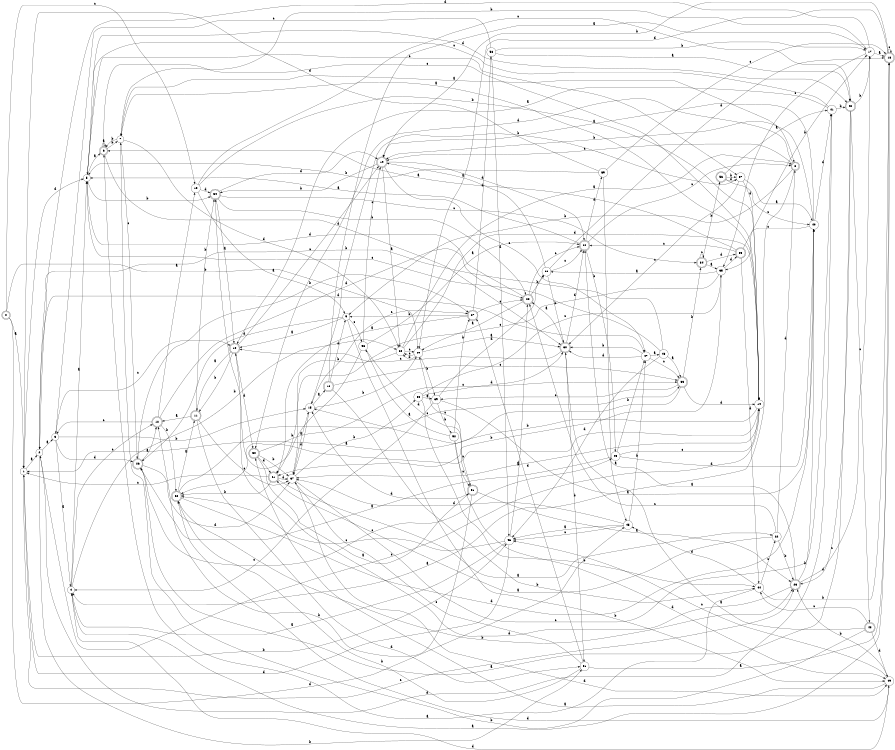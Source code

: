 digraph n48_6 {
__start0 [label="" shape="none"];

rankdir=LR;
size="8,5";

s0 [style="rounded,filled", color="black", fillcolor="white" shape="doublecircle", label="0"];
s1 [style="filled", color="black", fillcolor="white" shape="circle", label="1"];
s2 [style="filled", color="black", fillcolor="white" shape="circle", label="2"];
s3 [style="filled", color="black", fillcolor="white" shape="circle", label="3"];
s4 [style="filled", color="black", fillcolor="white" shape="circle", label="4"];
s5 [style="filled", color="black", fillcolor="white" shape="circle", label="5"];
s6 [style="rounded,filled", color="black", fillcolor="white" shape="doublecircle", label="6"];
s7 [style="filled", color="black", fillcolor="white" shape="circle", label="7"];
s8 [style="rounded,filled", color="black", fillcolor="white" shape="doublecircle", label="8"];
s9 [style="filled", color="black", fillcolor="white" shape="circle", label="9"];
s10 [style="rounded,filled", color="black", fillcolor="white" shape="doublecircle", label="10"];
s11 [style="rounded,filled", color="black", fillcolor="white" shape="doublecircle", label="11"];
s12 [style="rounded,filled", color="black", fillcolor="white" shape="doublecircle", label="12"];
s13 [style="filled", color="black", fillcolor="white" shape="circle", label="13"];
s14 [style="filled", color="black", fillcolor="white" shape="circle", label="14"];
s15 [style="filled", color="black", fillcolor="white" shape="circle", label="15"];
s16 [style="rounded,filled", color="black", fillcolor="white" shape="doublecircle", label="16"];
s17 [style="filled", color="black", fillcolor="white" shape="circle", label="17"];
s18 [style="rounded,filled", color="black", fillcolor="white" shape="doublecircle", label="18"];
s19 [style="rounded,filled", color="black", fillcolor="white" shape="doublecircle", label="19"];
s20 [style="filled", color="black", fillcolor="white" shape="circle", label="20"];
s21 [style="rounded,filled", color="black", fillcolor="white" shape="doublecircle", label="21"];
s22 [style="filled", color="black", fillcolor="white" shape="circle", label="22"];
s23 [style="rounded,filled", color="black", fillcolor="white" shape="doublecircle", label="23"];
s24 [style="rounded,filled", color="black", fillcolor="white" shape="doublecircle", label="24"];
s25 [style="filled", color="black", fillcolor="white" shape="circle", label="25"];
s26 [style="rounded,filled", color="black", fillcolor="white" shape="doublecircle", label="26"];
s27 [style="rounded,filled", color="black", fillcolor="white" shape="doublecircle", label="27"];
s28 [style="rounded,filled", color="black", fillcolor="white" shape="doublecircle", label="28"];
s29 [style="filled", color="black", fillcolor="white" shape="circle", label="29"];
s30 [style="rounded,filled", color="black", fillcolor="white" shape="doublecircle", label="30"];
s31 [style="filled", color="black", fillcolor="white" shape="circle", label="31"];
s32 [style="rounded,filled", color="black", fillcolor="white" shape="doublecircle", label="32"];
s33 [style="rounded,filled", color="black", fillcolor="white" shape="doublecircle", label="33"];
s34 [style="rounded,filled", color="black", fillcolor="white" shape="doublecircle", label="34"];
s35 [style="filled", color="black", fillcolor="white" shape="circle", label="35"];
s36 [style="filled", color="black", fillcolor="white" shape="circle", label="36"];
s37 [style="filled", color="black", fillcolor="white" shape="circle", label="37"];
s38 [style="filled", color="black", fillcolor="white" shape="circle", label="38"];
s39 [style="filled", color="black", fillcolor="white" shape="circle", label="39"];
s40 [style="filled", color="black", fillcolor="white" shape="circle", label="40"];
s41 [style="filled", color="black", fillcolor="white" shape="circle", label="41"];
s42 [style="rounded,filled", color="black", fillcolor="white" shape="doublecircle", label="42"];
s43 [style="rounded,filled", color="black", fillcolor="white" shape="doublecircle", label="43"];
s44 [style="filled", color="black", fillcolor="white" shape="circle", label="44"];
s45 [style="filled", color="black", fillcolor="white" shape="circle", label="45"];
s46 [style="filled", color="black", fillcolor="white" shape="circle", label="46"];
s47 [style="filled", color="black", fillcolor="white" shape="circle", label="47"];
s48 [style="filled", color="black", fillcolor="white" shape="circle", label="48"];
s49 [style="filled", color="black", fillcolor="white" shape="circle", label="49"];
s50 [style="rounded,filled", color="black", fillcolor="white" shape="doublecircle", label="50"];
s51 [style="rounded,filled", color="black", fillcolor="white" shape="doublecircle", label="51"];
s52 [style="filled", color="black", fillcolor="white" shape="circle", label="52"];
s53 [style="filled", color="black", fillcolor="white" shape="circle", label="53"];
s54 [style="rounded,filled", color="black", fillcolor="white" shape="doublecircle", label="54"];
s55 [style="rounded,filled", color="black", fillcolor="white" shape="doublecircle", label="55"];
s56 [style="rounded,filled", color="black", fillcolor="white" shape="doublecircle", label="56"];
s57 [style="filled", color="black", fillcolor="white" shape="circle", label="57"];
s58 [style="filled", color="black", fillcolor="white" shape="circle", label="58"];
s59 [style="filled", color="black", fillcolor="white" shape="circle", label="59"];
s0 -> s1 [label="a"];
s0 -> s29 [label="b"];
s0 -> s13 [label="c"];
s0 -> s45 [label="d"];
s1 -> s2 [label="a"];
s1 -> s46 [label="b"];
s1 -> s23 [label="c"];
s1 -> s5 [label="d"];
s2 -> s3 [label="a"];
s2 -> s31 [label="b"];
s2 -> s14 [label="c"];
s2 -> s47 [label="d"];
s3 -> s4 [label="a"];
s3 -> s15 [label="b"];
s3 -> s10 [label="c"];
s3 -> s26 [label="d"];
s4 -> s5 [label="a"];
s4 -> s20 [label="b"];
s4 -> s12 [label="c"];
s4 -> s49 [label="d"];
s5 -> s6 [label="a"];
s5 -> s54 [label="b"];
s5 -> s57 [label="c"];
s5 -> s42 [label="d"];
s6 -> s6 [label="a"];
s6 -> s7 [label="b"];
s6 -> s14 [label="c"];
s6 -> s30 [label="d"];
s7 -> s8 [label="a"];
s7 -> s6 [label="b"];
s7 -> s26 [label="c"];
s7 -> s20 [label="d"];
s8 -> s4 [label="a"];
s8 -> s9 [label="b"];
s8 -> s19 [label="c"];
s8 -> s50 [label="d"];
s9 -> s10 [label="a"];
s9 -> s49 [label="b"];
s9 -> s53 [label="c"];
s9 -> s26 [label="d"];
s10 -> s11 [label="a"];
s10 -> s11 [label="b"];
s10 -> s19 [label="c"];
s10 -> s50 [label="d"];
s11 -> s12 [label="a"];
s11 -> s54 [label="b"];
s11 -> s37 [label="c"];
s11 -> s31 [label="d"];
s12 -> s13 [label="a"];
s12 -> s32 [label="b"];
s12 -> s3 [label="c"];
s12 -> s28 [label="d"];
s13 -> s9 [label="a"];
s13 -> s14 [label="b"];
s13 -> s42 [label="c"];
s13 -> s54 [label="d"];
s14 -> s7 [label="a"];
s14 -> s15 [label="b"];
s14 -> s32 [label="c"];
s14 -> s37 [label="d"];
s15 -> s16 [label="a"];
s15 -> s29 [label="b"];
s15 -> s27 [label="c"];
s15 -> s37 [label="d"];
s16 -> s17 [label="a"];
s16 -> s44 [label="b"];
s16 -> s33 [label="c"];
s16 -> s9 [label="d"];
s17 -> s18 [label="a"];
s17 -> s7 [label="b"];
s17 -> s35 [label="c"];
s17 -> s2 [label="d"];
s18 -> s4 [label="a"];
s18 -> s19 [label="b"];
s18 -> s18 [label="c"];
s18 -> s29 [label="d"];
s19 -> s20 [label="a"];
s19 -> s54 [label="b"];
s19 -> s47 [label="c"];
s19 -> s24 [label="d"];
s20 -> s8 [label="a"];
s20 -> s21 [label="b"];
s20 -> s29 [label="c"];
s20 -> s14 [label="d"];
s21 -> s22 [label="a"];
s21 -> s32 [label="b"];
s21 -> s1 [label="c"];
s21 -> s37 [label="d"];
s22 -> s21 [label="a"];
s22 -> s23 [label="b"];
s22 -> s28 [label="c"];
s22 -> s8 [label="d"];
s23 -> s24 [label="a"];
s23 -> s40 [label="b"];
s23 -> s17 [label="c"];
s23 -> s10 [label="d"];
s24 -> s5 [label="a"];
s24 -> s25 [label="b"];
s24 -> s8 [label="c"];
s24 -> s59 [label="d"];
s25 -> s26 [label="a"];
s25 -> s47 [label="b"];
s25 -> s14 [label="c"];
s25 -> s40 [label="d"];
s26 -> s12 [label="a"];
s26 -> s27 [label="b"];
s26 -> s25 [label="c"];
s26 -> s37 [label="d"];
s27 -> s21 [label="a"];
s27 -> s9 [label="b"];
s27 -> s28 [label="c"];
s27 -> s58 [label="d"];
s28 -> s29 [label="a"];
s28 -> s36 [label="b"];
s28 -> s24 [label="c"];
s28 -> s5 [label="d"];
s29 -> s30 [label="a"];
s29 -> s39 [label="b"];
s29 -> s20 [label="c"];
s29 -> s20 [label="d"];
s30 -> s28 [label="a"];
s30 -> s31 [label="b"];
s30 -> s10 [label="c"];
s30 -> s24 [label="d"];
s31 -> s18 [label="a"];
s31 -> s32 [label="b"];
s31 -> s37 [label="c"];
s31 -> s27 [label="d"];
s32 -> s11 [label="a"];
s32 -> s23 [label="b"];
s32 -> s33 [label="c"];
s32 -> s40 [label="d"];
s33 -> s1 [label="a"];
s33 -> s34 [label="b"];
s33 -> s39 [label="c"];
s33 -> s14 [label="d"];
s34 -> s35 [label="a"];
s34 -> s56 [label="b"];
s34 -> s34 [label="c"];
s34 -> s55 [label="d"];
s35 -> s36 [label="a"];
s35 -> s21 [label="b"];
s35 -> s37 [label="c"];
s35 -> s55 [label="d"];
s36 -> s19 [label="a"];
s36 -> s30 [label="b"];
s36 -> s24 [label="c"];
s36 -> s18 [label="d"];
s37 -> s15 [label="a"];
s37 -> s38 [label="b"];
s37 -> s41 [label="c"];
s37 -> s49 [label="d"];
s38 -> s39 [label="a"];
s38 -> s44 [label="b"];
s38 -> s35 [label="c"];
s38 -> s30 [label="d"];
s39 -> s40 [label="a"];
s39 -> s52 [label="b"];
s39 -> s4 [label="c"];
s39 -> s36 [label="d"];
s40 -> s19 [label="a"];
s40 -> s19 [label="b"];
s40 -> s35 [label="c"];
s40 -> s41 [label="d"];
s41 -> s10 [label="a"];
s41 -> s42 [label="b"];
s41 -> s5 [label="c"];
s41 -> s2 [label="d"];
s42 -> s26 [label="a"];
s42 -> s17 [label="b"];
s42 -> s43 [label="c"];
s42 -> s23 [label="d"];
s43 -> s30 [label="a"];
s43 -> s7 [label="b"];
s43 -> s44 [label="c"];
s43 -> s49 [label="d"];
s44 -> s6 [label="a"];
s44 -> s18 [label="b"];
s44 -> s22 [label="c"];
s44 -> s45 [label="d"];
s45 -> s46 [label="a"];
s45 -> s47 [label="b"];
s45 -> s46 [label="c"];
s45 -> s37 [label="d"];
s46 -> s4 [label="a"];
s46 -> s28 [label="b"];
s46 -> s32 [label="c"];
s46 -> s1 [label="d"];
s47 -> s48 [label="a"];
s47 -> s30 [label="b"];
s47 -> s33 [label="c"];
s47 -> s30 [label="d"];
s48 -> s33 [label="a"];
s48 -> s2 [label="b"];
s48 -> s5 [label="c"];
s48 -> s46 [label="d"];
s49 -> s50 [label="a"];
s49 -> s23 [label="b"];
s49 -> s46 [label="c"];
s49 -> s32 [label="d"];
s50 -> s51 [label="a"];
s50 -> s37 [label="b"];
s50 -> s33 [label="c"];
s50 -> s21 [label="d"];
s51 -> s23 [label="a"];
s51 -> s12 [label="b"];
s51 -> s29 [label="c"];
s51 -> s15 [label="d"];
s52 -> s53 [label="a"];
s52 -> s27 [label="b"];
s52 -> s51 [label="c"];
s52 -> s49 [label="d"];
s53 -> s24 [label="a"];
s53 -> s54 [label="b"];
s53 -> s19 [label="c"];
s53 -> s51 [label="d"];
s54 -> s10 [label="a"];
s54 -> s28 [label="b"];
s54 -> s34 [label="c"];
s54 -> s19 [label="d"];
s55 -> s6 [label="a"];
s55 -> s17 [label="b"];
s55 -> s24 [label="c"];
s55 -> s44 [label="d"];
s56 -> s41 [label="a"];
s56 -> s57 [label="b"];
s56 -> s40 [label="c"];
s56 -> s57 [label="d"];
s57 -> s40 [label="a"];
s57 -> s15 [label="b"];
s57 -> s30 [label="c"];
s57 -> s14 [label="d"];
s58 -> s42 [label="a"];
s58 -> s17 [label="b"];
s58 -> s3 [label="c"];
s58 -> s46 [label="d"];
s59 -> s45 [label="a"];
s59 -> s5 [label="b"];
s59 -> s18 [label="c"];
s59 -> s1 [label="d"];

}